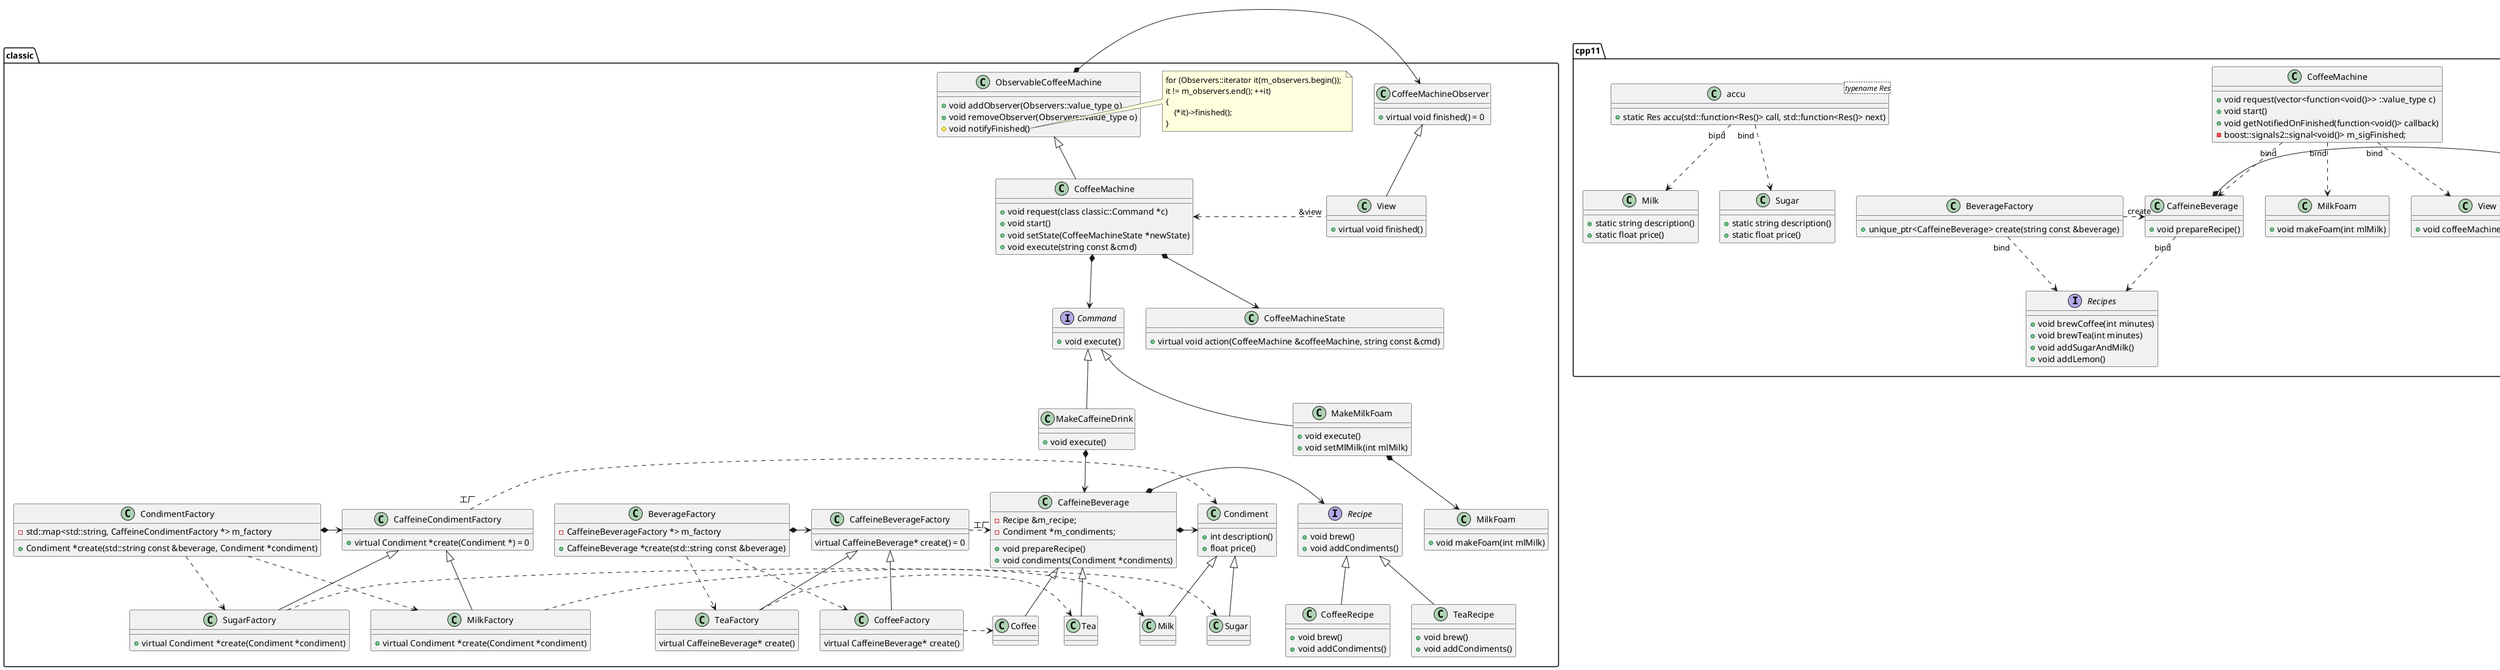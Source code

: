 @startuml
set namespaceSeparator ::


class classic::CoffeeMachine {
+ void request(class classic::Command *c)
+ void start()
+ void setState(CoffeeMachineState *newState)
+ void execute(string const &cmd)
}

interface classic::Command {
+ void execute()
}

class classic::MakeMilkFoam {
+ void execute()
+ void setMlMilk(int mlMilk)
}


class classic::MilkFoam {
+ void makeFoam(int mlMilk)
}


class classic::MakeCaffeineDrink {
+ void execute()
}


class classic::CaffeineBeverage {
+ void prepareRecipe()
+ void condiments(Condiment *condiments)
- Recipe &m_recipe;
- Condiment *m_condiments;
}


class classic::Condiment {
+ int description()
+ float price()
}

class classic::Milk {
}

class classic::Sugar {
}

interface classic::Recipe {
+ void brew()
+ void addCondiments()
}

class classic::CoffeeRecipe {
+ void brew()
+ void addCondiments()
}

class classic::TeaRecipe {
+ void brew()
+ void addCondiments()
}

class classic::CoffeeMachineState{
+ virtual void action(CoffeeMachine &coffeeMachine, string const &cmd)  
}

class classic::CoffeeMachineObserver{
+ virtual void finished() = 0
}

class classic::View
{
+ virtual void finished()
}

class classic::ObservableCoffeeMachine
{
+ void addObserver(Observers::value_type o)
+ void removeObserver(Observers::value_type o)
# void notifyFinished()
}

namespace classic {
note right of ObservableCoffeeMachine::notifyFinished
                for (Observers::iterator it(m_observers.begin()); 
                it != m_observers.end(); ++it)
                {
                    (*it)->finished();
                }
end note
}

class classic::Coffee
{   
}

class classic::Tea
{   
}

class classic::CaffeineBeverageFactory
{
    virtual CaffeineBeverage* create() = 0
}

class classic::CoffeeFactory
{
    virtual CaffeineBeverage* create()
}

class classic::TeaFactory
{
    virtual CaffeineBeverage* create()
}


class classic::BeverageFactory
{
+ CaffeineBeverage *create(std::string const &beverage)
- CaffeineBeverageFactory *> m_factory
}


class classic::CaffeineCondimentFactory
{
+ virtual Condiment *create(Condiment *) = 0
}

class classic::CondimentFactory
{
+ Condiment *create(std::string const &beverage, Condiment *condiment)
- std::map<std::string, CaffeineCondimentFactory *> m_factory
}

class classic::MilkFactory
{
+ virtual Condiment *create(Condiment *condiment)
}

class classic::SugarFactory
{
+ virtual Condiment *create(Condiment *condiment)
}




classic::CoffeeRecipe -up-|> classic::Recipe
classic::MakeCaffeineDrink -up-|> classic::Command
classic::Milk -up-|> classic::Condiment
classic::Sugar -up-|> classic::Condiment
classic::TeaRecipe -up-|> classic::Recipe



classic::Command <-up-* classic::CoffeeMachine   


classic::CaffeineBeverage *-right-> classic::Recipe

classic::MakeCaffeineDrink *--> classic::CaffeineBeverage

classic::MakeMilkFoam -up-|> classic::Command
classic::MilkFoam <-up-* classic::MakeMilkFoam


classic::CoffeeMachine -up-|> classic::ObservableCoffeeMachine
classic::ObservableCoffeeMachine *-right-> classic::CoffeeMachineObserver
classic::View -up-|> classic::CoffeeMachineObserver 
classic::CoffeeMachine *--> classic::CoffeeMachineState

classic::View "&view".left.> classic::CoffeeMachine

classic::Coffee -up-|> classic::CaffeineBeverage

classic::Tea -up-|> classic::CaffeineBeverage

classic::CoffeeFactory -up-|> classic::CaffeineBeverageFactory

classic::TeaFactory -up-|> classic::CaffeineBeverageFactory

classic::CoffeeFactory .right.> classic::Coffee

classic::TeaFactory .right.> classic::Tea

classic::CaffeineBeverageFactory "工厂".right.> classic::CaffeineBeverage


classic::BeverageFactory *-right-> classic::CaffeineBeverageFactory

classic::BeverageFactory .right.> classic::CoffeeFactory

classic::BeverageFactory .right.> classic::TeaFactory


classic::MilkFactory -up-|> classic::CaffeineCondimentFactory

classic::SugarFactory -up-|> classic::CaffeineCondimentFactory

classic::MilkFactory .right.> classic::Milk

classic::SugarFactory .right.> classic::Sugar

classic::CaffeineCondimentFactory "工厂".right.> classic::Condiment


classic::CondimentFactory ..> classic::SugarFactory

classic::CondimentFactory ..> classic::MilkFactory

classic::CondimentFactory *-right-> classic::CaffeineCondimentFactory



classic::CaffeineBeverage *-right-> classic::Condiment


' --------分割线--------


class cpp11::CaffeineBeverage {
+ void prepareRecipe()
}

class cpp11::CoffeeMachine {
+ void request(vector<function<void()>> ::value_type c)
+ void start()
+ void getNotifiedOnFinished(function<void()> callback)
- boost::signals2::signal<void()> m_sigFinished;
}

' class cpp11::Condiment {
' + function<string()> description
' + function<float()> price
' }

class cpp11::Milk {
+ static string description()
+ static float price()
}

class cpp11::Sugar {
+ static string description()
+ static float price()
}


class cpp11::MilkFoam {
+ void makeFoam(int mlMilk)
}

class cpp11::Recipe {
+ function<void()> brew;
+ function<void()> addCondiments;
}

interface cpp11::Recipes {
+ void brewCoffee(int minutes)
+ void brewTea(int minutes)
+ void addSugarAndMilk()
+ void addLemon()
}

class cpp11::accu<typename Res> {
+ static Res accu(std::function<Res()> call, std::function<Res()> next)
}


class cpp11::View
{
+ void coffeeMachineFinished()
}

class cpp11::BeverageFactory
{
+ unique_ptr<CaffeineBeverage> create(string const &beverage)

}

cpp11::BeverageFactory "create".right.> cpp11::CaffeineBeverage

cpp11::BeverageFactory "bind".right.> cpp11::Recipes

cpp11::CaffeineBeverage *-right-> cpp11::Recipe

cpp11::CoffeeMachine "bind"..> cpp11::CaffeineBeverage

cpp11::CaffeineBeverage "bind"..> cpp11::Recipes


cpp11::CoffeeMachine "bind"..> cpp11::MilkFoam

cpp11::CoffeeMachine "bind"..> cpp11::View

cpp11::accu "bind"..>  cpp11::Milk
cpp11::accu "bind"..>  cpp11::Sugar

@enduml
